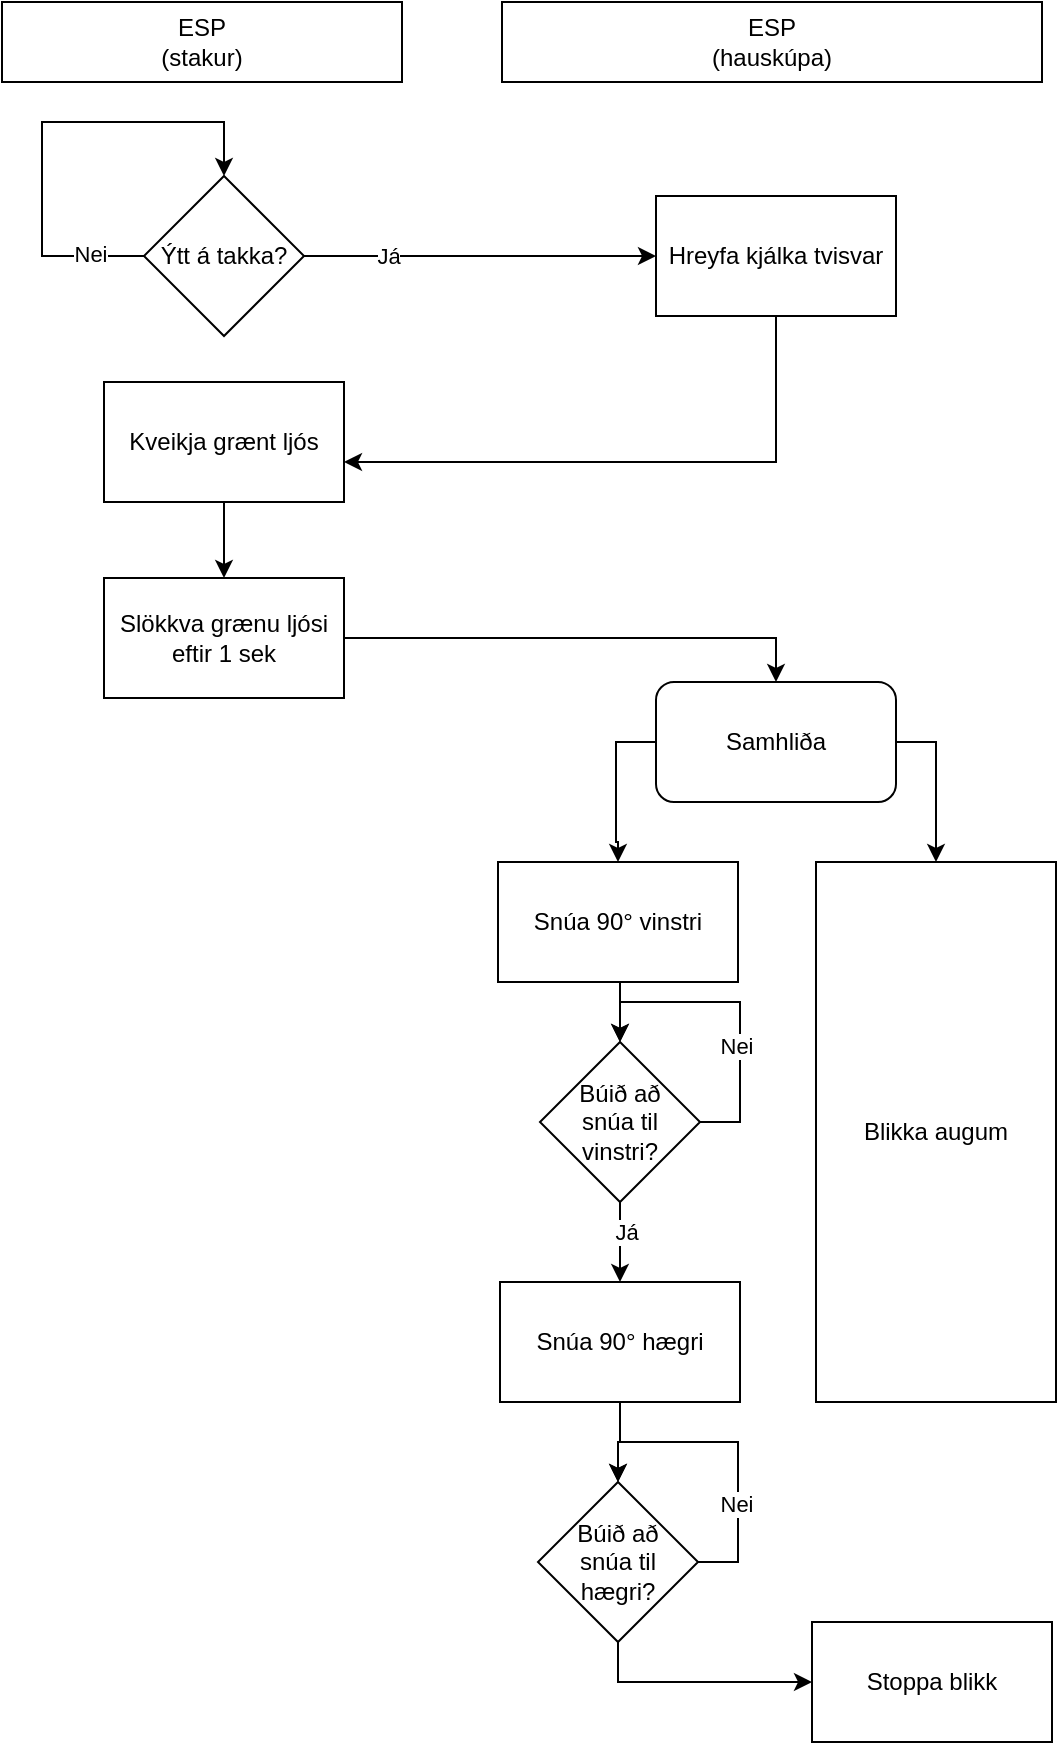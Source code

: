 <mxfile scale="1" border="0" version="26.1.3">
  <diagram name="Page-1" id="9C84-Fkn3o8ggfxZU6Sv">
    <mxGraphModel dx="2284" dy="780" grid="1" gridSize="10" guides="1" tooltips="1" connect="1" arrows="1" fold="1" page="1" pageScale="1" pageWidth="850" pageHeight="1100" math="0" shadow="0">
      <root>
        <mxCell id="0" />
        <mxCell id="1" parent="0" />
        <mxCell id="2" value="ESP&lt;div&gt;(stakur)&lt;/div&gt;" style="shape=umlLifeline;perimeter=lifelinePerimeter;whiteSpace=wrap;html=1;container=0;dropTarget=0;collapsible=0;recursiveResize=0;outlineConnect=0;portConstraint=eastwest;newEdgeStyle={&quot;edgeStyle&quot;:&quot;elbowEdgeStyle&quot;,&quot;elbow&quot;:&quot;vertical&quot;,&quot;curved&quot;:0,&quot;rounded&quot;:0};" parent="1" vertex="1">
          <mxGeometry x="-40" y="30" width="200" height="40" as="geometry" />
        </mxCell>
        <mxCell id="3" value="ESP&lt;div&gt;(hauskúpa)&lt;/div&gt;" style="shape=umlLifeline;perimeter=lifelinePerimeter;whiteSpace=wrap;html=1;container=0;dropTarget=0;collapsible=0;recursiveResize=0;outlineConnect=0;portConstraint=eastwest;newEdgeStyle={&quot;edgeStyle&quot;:&quot;elbowEdgeStyle&quot;,&quot;elbow&quot;:&quot;vertical&quot;,&quot;curved&quot;:0,&quot;rounded&quot;:0};" parent="1" vertex="1">
          <mxGeometry x="210" y="30" width="270" height="40" as="geometry" />
        </mxCell>
        <mxCell id="4" value="" style="edgeStyle=orthogonalEdgeStyle;rounded=0;orthogonalLoop=1;jettySize=auto;html=1;" parent="1" source="6" target="9" edge="1">
          <mxGeometry relative="1" as="geometry" />
        </mxCell>
        <mxCell id="5" value="Já" style="edgeLabel;html=1;align=center;verticalAlign=middle;resizable=0;points=[];" parent="4" vertex="1" connectable="0">
          <mxGeometry x="-0.288" y="1" relative="1" as="geometry">
            <mxPoint x="-21" y="1" as="offset" />
          </mxGeometry>
        </mxCell>
        <mxCell id="6" value="Ýtt á takka?" style="rhombus;whiteSpace=wrap;html=1;" parent="1" vertex="1">
          <mxGeometry x="31" y="117" width="80" height="80" as="geometry" />
        </mxCell>
        <mxCell id="7" style="edgeStyle=orthogonalEdgeStyle;rounded=0;orthogonalLoop=1;jettySize=auto;html=1;exitX=0;exitY=0.5;exitDx=0;exitDy=0;entryX=0.5;entryY=0;entryDx=0;entryDy=0;" parent="1" source="6" target="6" edge="1">
          <mxGeometry relative="1" as="geometry">
            <Array as="points">
              <mxPoint x="-20" y="157" />
              <mxPoint x="-20" y="90" />
              <mxPoint x="71" y="90" />
            </Array>
          </mxGeometry>
        </mxCell>
        <mxCell id="8" value="Nei" style="edgeLabel;html=1;align=center;verticalAlign=middle;resizable=0;points=[];" parent="7" vertex="1" connectable="0">
          <mxGeometry x="-0.769" y="-2" relative="1" as="geometry">
            <mxPoint y="1" as="offset" />
          </mxGeometry>
        </mxCell>
        <mxCell id="9" value="Hreyfa kjálka tvisvar" style="whiteSpace=wrap;html=1;" parent="1" vertex="1">
          <mxGeometry x="287" y="127" width="120" height="60" as="geometry" />
        </mxCell>
        <mxCell id="10" value="" style="edgeStyle=orthogonalEdgeStyle;rounded=0;orthogonalLoop=1;jettySize=auto;html=1;exitX=0.5;exitY=1;exitDx=0;exitDy=0;" parent="1" source="9" target="16" edge="1">
          <mxGeometry relative="1" as="geometry">
            <mxPoint x="350" y="250" as="sourcePoint" />
            <Array as="points">
              <mxPoint x="347" y="260" />
            </Array>
          </mxGeometry>
        </mxCell>
        <mxCell id="15" value="" style="edgeStyle=orthogonalEdgeStyle;rounded=0;orthogonalLoop=1;jettySize=auto;html=1;" parent="1" source="16" target="18" edge="1">
          <mxGeometry relative="1" as="geometry" />
        </mxCell>
        <mxCell id="16" value="Kveikja grænt ljós" style="whiteSpace=wrap;html=1;" parent="1" vertex="1">
          <mxGeometry x="11" y="220" width="120" height="60" as="geometry" />
        </mxCell>
        <mxCell id="17" style="edgeStyle=orthogonalEdgeStyle;rounded=0;orthogonalLoop=1;jettySize=auto;html=1;exitX=1;exitY=0.5;exitDx=0;exitDy=0;entryX=0.5;entryY=0;entryDx=0;entryDy=0;" parent="1" source="18" target="23" edge="1">
          <mxGeometry relative="1" as="geometry">
            <mxPoint x="149" y="348.0" as="sourcePoint" />
            <mxPoint x="314" y="370" as="targetPoint" />
          </mxGeometry>
        </mxCell>
        <mxCell id="18" value="Slökkva grænu ljósi eftir 1 sek" style="whiteSpace=wrap;html=1;" parent="1" vertex="1">
          <mxGeometry x="11" y="318" width="120" height="60" as="geometry" />
        </mxCell>
        <mxCell id="19" style="edgeStyle=orthogonalEdgeStyle;rounded=0;orthogonalLoop=1;jettySize=auto;html=1;exitX=0.5;exitY=1;exitDx=0;exitDy=0;entryX=0.5;entryY=0;entryDx=0;entryDy=0;" parent="1" source="20" target="29" edge="1">
          <mxGeometry relative="1" as="geometry" />
        </mxCell>
        <mxCell id="20" value="Snúa 90° vinstri" style="whiteSpace=wrap;html=1;" parent="1" vertex="1">
          <mxGeometry x="208" y="460" width="120" height="60" as="geometry" />
        </mxCell>
        <mxCell id="21" style="edgeStyle=orthogonalEdgeStyle;rounded=0;orthogonalLoop=1;jettySize=auto;html=1;exitX=0;exitY=0.5;exitDx=0;exitDy=0;entryX=0.5;entryY=0;entryDx=0;entryDy=0;" parent="1" source="23" target="20" edge="1">
          <mxGeometry relative="1" as="geometry" />
        </mxCell>
        <mxCell id="22" style="edgeStyle=orthogonalEdgeStyle;rounded=0;orthogonalLoop=1;jettySize=auto;html=1;exitX=1;exitY=0.5;exitDx=0;exitDy=0;entryX=0.5;entryY=0;entryDx=0;entryDy=0;" parent="1" source="23" target="24" edge="1">
          <mxGeometry relative="1" as="geometry" />
        </mxCell>
        <mxCell id="23" value="Samhliða" style="rounded=1;whiteSpace=wrap;html=1;" parent="1" vertex="1">
          <mxGeometry x="287" y="370" width="120" height="60" as="geometry" />
        </mxCell>
        <mxCell id="24" value="Blikka augum" style="whiteSpace=wrap;html=1;" parent="1" vertex="1">
          <mxGeometry x="367" y="460" width="120" height="270" as="geometry" />
        </mxCell>
        <mxCell id="25" style="edgeStyle=orthogonalEdgeStyle;rounded=0;orthogonalLoop=1;jettySize=auto;html=1;exitX=0.5;exitY=1;exitDx=0;exitDy=0;entryX=0.5;entryY=0;entryDx=0;entryDy=0;" parent="1" source="26" target="37" edge="1">
          <mxGeometry relative="1" as="geometry" />
        </mxCell>
        <mxCell id="26" value="Snúa 90° hægri" style="whiteSpace=wrap;html=1;" parent="1" vertex="1">
          <mxGeometry x="209" y="670" width="120" height="60" as="geometry" />
        </mxCell>
        <mxCell id="27" style="edgeStyle=orthogonalEdgeStyle;rounded=0;orthogonalLoop=1;jettySize=auto;html=1;exitX=0.5;exitY=1;exitDx=0;exitDy=0;entryX=0.5;entryY=0;entryDx=0;entryDy=0;" parent="1" source="29" target="26" edge="1">
          <mxGeometry relative="1" as="geometry" />
        </mxCell>
        <mxCell id="28" value="Já" style="edgeLabel;html=1;align=center;verticalAlign=middle;resizable=0;points=[];" parent="27" vertex="1" connectable="0">
          <mxGeometry x="-0.279" y="3" relative="1" as="geometry">
            <mxPoint as="offset" />
          </mxGeometry>
        </mxCell>
        <mxCell id="29" value="Búið að&lt;div&gt;snúa til&lt;/div&gt;&lt;div&gt;vinstri?&lt;/div&gt;" style="rhombus;whiteSpace=wrap;html=1;" parent="1" vertex="1">
          <mxGeometry x="229" y="550" width="80" height="80" as="geometry" />
        </mxCell>
        <mxCell id="30" style="edgeStyle=orthogonalEdgeStyle;rounded=0;orthogonalLoop=1;jettySize=auto;html=1;exitX=1;exitY=0.5;exitDx=0;exitDy=0;entryX=0.5;entryY=0;entryDx=0;entryDy=0;" parent="1" source="29" target="29" edge="1">
          <mxGeometry relative="1" as="geometry">
            <Array as="points">
              <mxPoint x="329" y="590" />
              <mxPoint x="329" y="530" />
              <mxPoint x="269" y="530" />
            </Array>
          </mxGeometry>
        </mxCell>
        <mxCell id="31" value="Nei" style="edgeLabel;html=1;align=center;verticalAlign=middle;resizable=0;points=[];" parent="30" vertex="1" connectable="0">
          <mxGeometry x="-0.275" y="2" relative="1" as="geometry">
            <mxPoint as="offset" />
          </mxGeometry>
        </mxCell>
        <mxCell id="32" style="edgeStyle=orthogonalEdgeStyle;rounded=0;orthogonalLoop=1;jettySize=auto;html=1;exitX=1;exitY=0.5;exitDx=0;exitDy=0;entryX=0.5;entryY=0;entryDx=0;entryDy=0;" parent="1" source="37" target="37" edge="1">
          <mxGeometry relative="1" as="geometry">
            <mxPoint x="270" y="760" as="targetPoint" />
            <Array as="points">
              <mxPoint x="328" y="810" />
              <mxPoint x="328" y="750" />
              <mxPoint x="268" y="750" />
            </Array>
          </mxGeometry>
        </mxCell>
        <mxCell id="33" value="Nei" style="edgeLabel;html=1;align=center;verticalAlign=middle;resizable=0;points=[];" parent="32" vertex="1" connectable="0">
          <mxGeometry x="-0.388" y="1" relative="1" as="geometry">
            <mxPoint as="offset" />
          </mxGeometry>
        </mxCell>
        <mxCell id="34" style="edgeStyle=orthogonalEdgeStyle;rounded=0;orthogonalLoop=1;jettySize=auto;html=1;exitX=0.5;exitY=1;exitDx=0;exitDy=0;entryX=0;entryY=0.5;entryDx=0;entryDy=0;" parent="1" source="37" target="39" edge="1">
          <mxGeometry relative="1" as="geometry">
            <mxPoint x="380" y="880" as="targetPoint" />
          </mxGeometry>
        </mxCell>
        <mxCell id="37" value="Búið að&lt;div&gt;snúa til&lt;/div&gt;&lt;div&gt;hægri?&lt;/div&gt;" style="rhombus;whiteSpace=wrap;html=1;" parent="1" vertex="1">
          <mxGeometry x="228" y="770" width="80" height="80" as="geometry" />
        </mxCell>
        <mxCell id="38" style="edgeStyle=orthogonalEdgeStyle;rounded=0;orthogonalLoop=1;jettySize=auto;html=1;exitX=0.5;exitY=1;exitDx=0;exitDy=0;" parent="1" source="24" target="24" edge="1">
          <mxGeometry relative="1" as="geometry" />
        </mxCell>
        <mxCell id="39" value="Stoppa blikk" style="whiteSpace=wrap;html=1;" parent="1" vertex="1">
          <mxGeometry x="365" y="840" width="120" height="60" as="geometry" />
        </mxCell>
      </root>
    </mxGraphModel>
  </diagram>
</mxfile>
